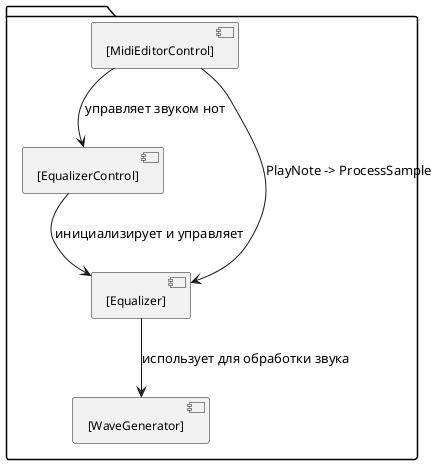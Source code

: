 @startuml ComponentDiagram
!define RECTANGLE component

skinparam monochrome true
skinparam shadowing false
skinparam componentFontSize 12
skinparam componentFontName Arial

package {
  RECTANGLE "[MidiEditorControl]" as MEC
  RECTANGLE "[EqualizerControl]" as EQC
  RECTANGLE "[Equalizer]" as EQ
  RECTANGLE "[WaveGenerator]" as WG
}

MEC --> EQC : управляет звуком нот
MEC --> EQ : PlayNote -> ProcessSample
EQC --> EQ : инициализирует и управляет
EQ --> WG : использует для обработки звука

@enduml
